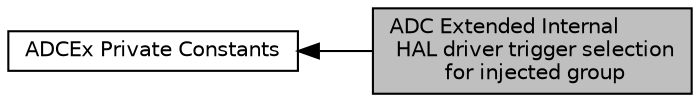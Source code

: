 digraph "ADC Extended Internal HAL driver trigger selection for injected group"
{
  edge [fontname="Helvetica",fontsize="10",labelfontname="Helvetica",labelfontsize="10"];
  node [fontname="Helvetica",fontsize="10",shape=box];
  rankdir=LR;
  Node1 [label="ADC Extended Internal\l HAL driver trigger selection\l for injected group",height=0.2,width=0.4,color="black", fillcolor="grey75", style="filled", fontcolor="black",tooltip=" "];
  Node2 [label="ADCEx Private Constants",height=0.2,width=0.4,color="black", fillcolor="white", style="filled",URL="$group___a_d_c_ex___private___constants.html",tooltip=" "];
  Node2->Node1 [shape=plaintext, dir="back", style="solid"];
}
